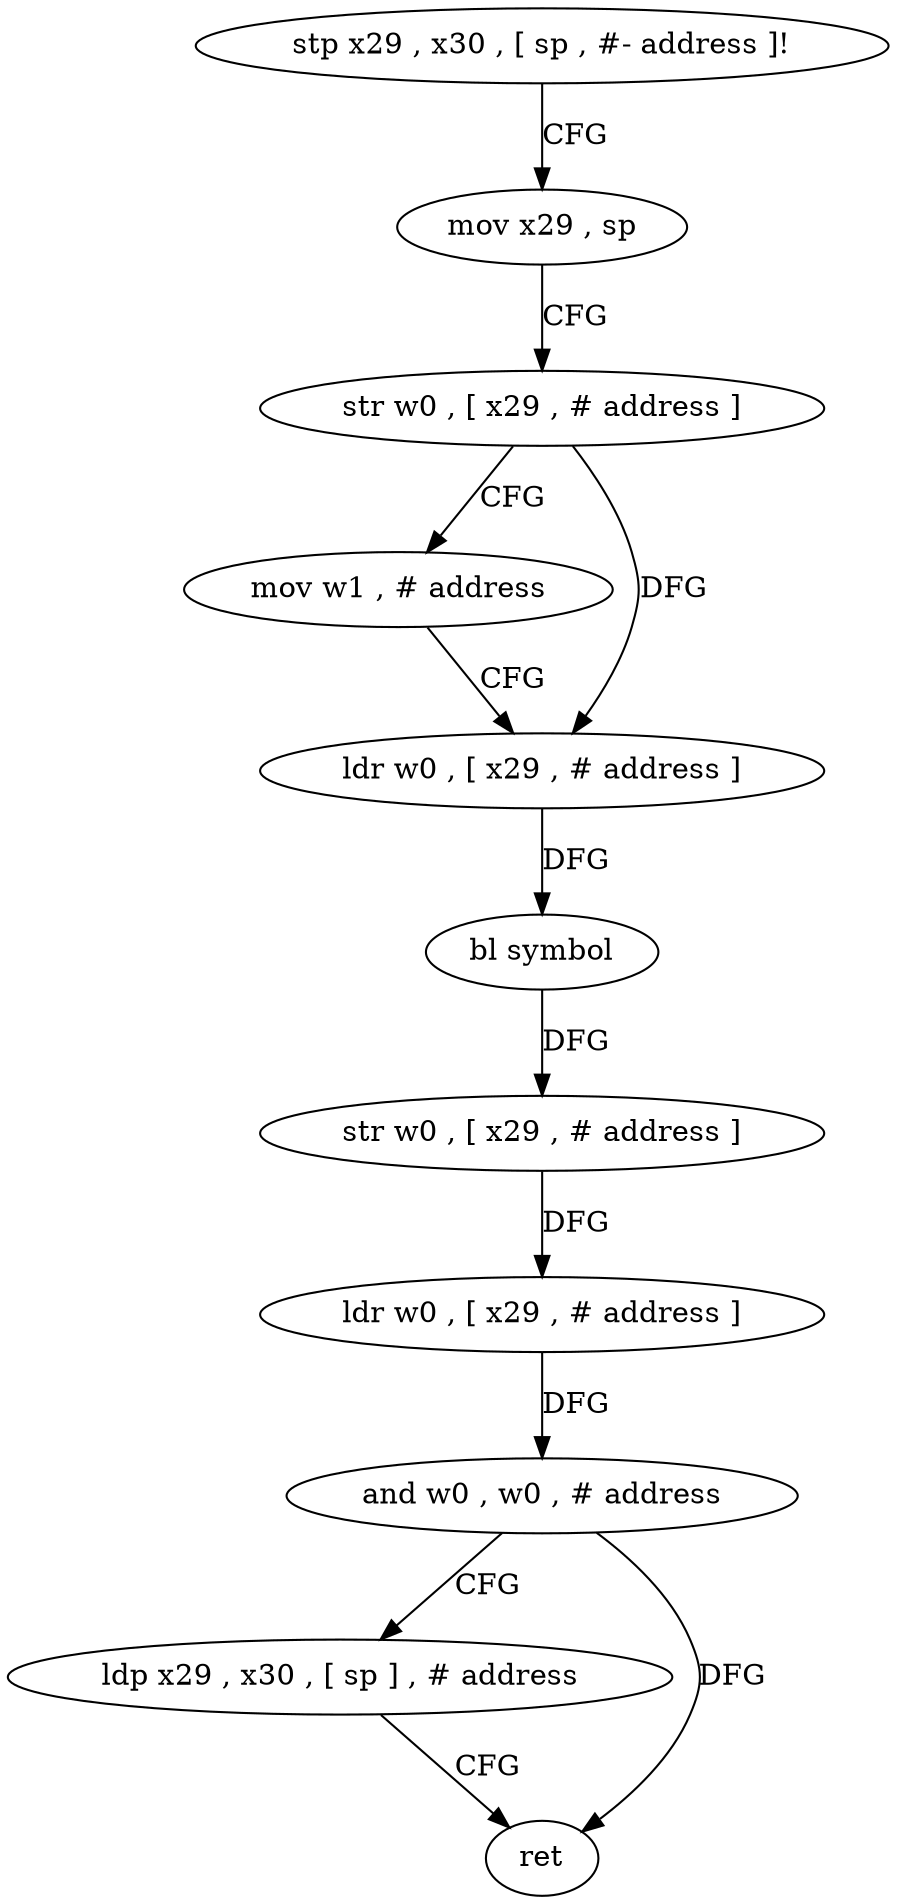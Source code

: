 digraph "func" {
"4289928" [label = "stp x29 , x30 , [ sp , #- address ]!" ]
"4289932" [label = "mov x29 , sp" ]
"4289936" [label = "str w0 , [ x29 , # address ]" ]
"4289940" [label = "mov w1 , # address" ]
"4289944" [label = "ldr w0 , [ x29 , # address ]" ]
"4289948" [label = "bl symbol" ]
"4289952" [label = "str w0 , [ x29 , # address ]" ]
"4289956" [label = "ldr w0 , [ x29 , # address ]" ]
"4289960" [label = "and w0 , w0 , # address" ]
"4289964" [label = "ldp x29 , x30 , [ sp ] , # address" ]
"4289968" [label = "ret" ]
"4289928" -> "4289932" [ label = "CFG" ]
"4289932" -> "4289936" [ label = "CFG" ]
"4289936" -> "4289940" [ label = "CFG" ]
"4289936" -> "4289944" [ label = "DFG" ]
"4289940" -> "4289944" [ label = "CFG" ]
"4289944" -> "4289948" [ label = "DFG" ]
"4289948" -> "4289952" [ label = "DFG" ]
"4289952" -> "4289956" [ label = "DFG" ]
"4289956" -> "4289960" [ label = "DFG" ]
"4289960" -> "4289964" [ label = "CFG" ]
"4289960" -> "4289968" [ label = "DFG" ]
"4289964" -> "4289968" [ label = "CFG" ]
}
